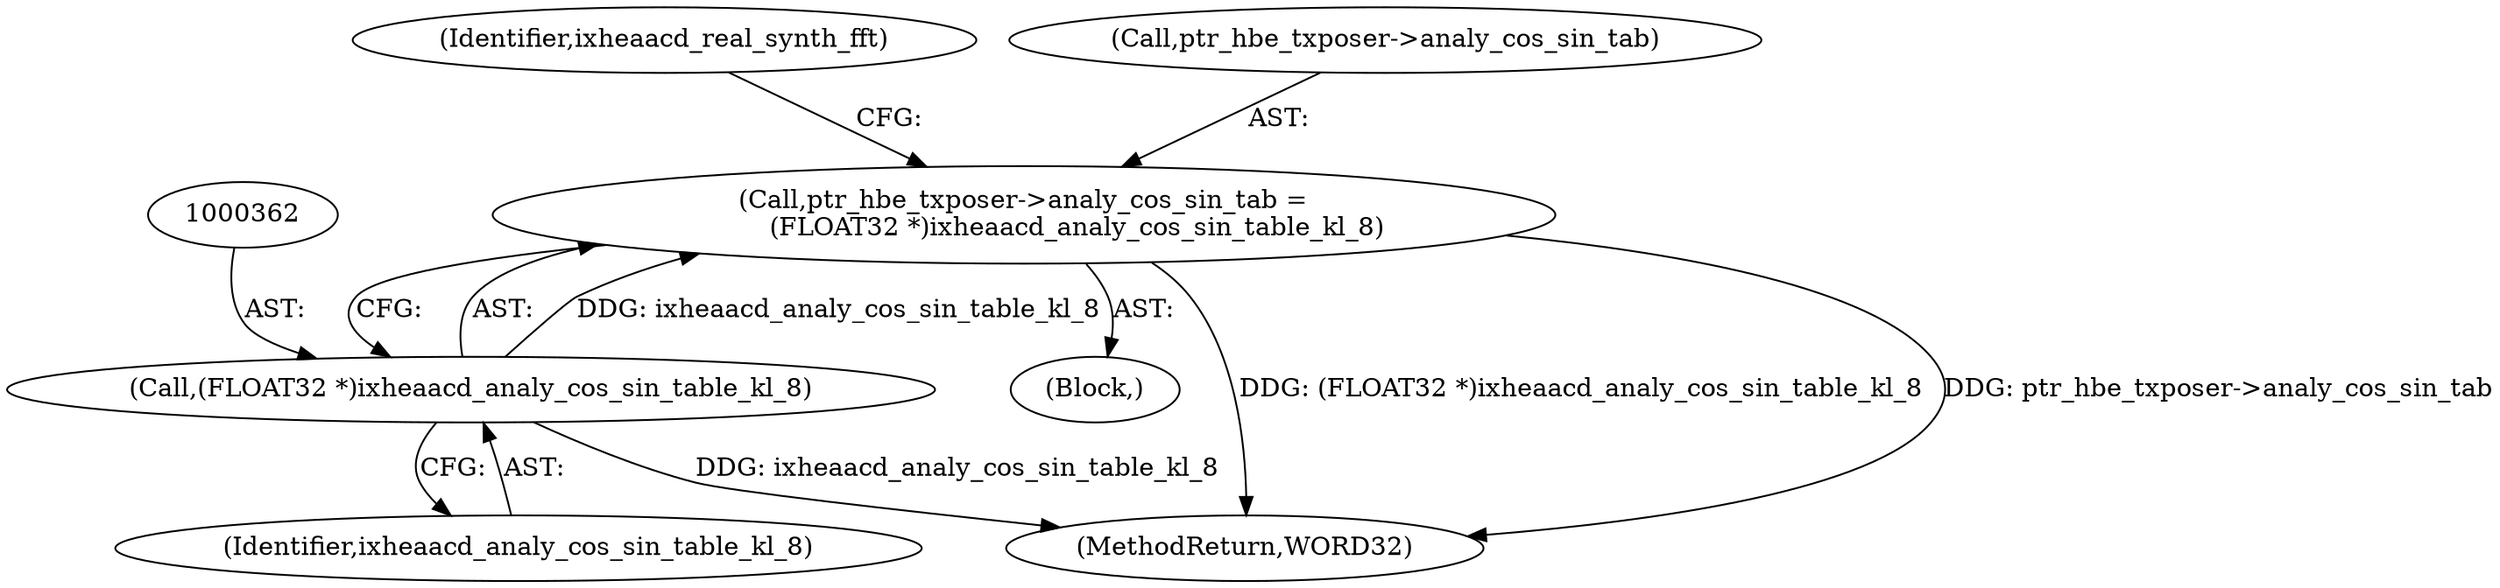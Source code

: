 digraph "0_Android_04e8cd58f075bec5892e369c8deebca9c67e855c_4@pointer" {
"1000357" [label="(Call,ptr_hbe_txposer->analy_cos_sin_tab =\n             (FLOAT32 *)ixheaacd_analy_cos_sin_table_kl_8)"];
"1000361" [label="(Call,(FLOAT32 *)ixheaacd_analy_cos_sin_table_kl_8)"];
"1000361" [label="(Call,(FLOAT32 *)ixheaacd_analy_cos_sin_table_kl_8)"];
"1000236" [label="(Block,)"];
"1000571" [label="(MethodReturn,WORD32)"];
"1000363" [label="(Identifier,ixheaacd_analy_cos_sin_table_kl_8)"];
"1000365" [label="(Identifier,ixheaacd_real_synth_fft)"];
"1000357" [label="(Call,ptr_hbe_txposer->analy_cos_sin_tab =\n             (FLOAT32 *)ixheaacd_analy_cos_sin_table_kl_8)"];
"1000358" [label="(Call,ptr_hbe_txposer->analy_cos_sin_tab)"];
"1000357" -> "1000236"  [label="AST: "];
"1000357" -> "1000361"  [label="CFG: "];
"1000358" -> "1000357"  [label="AST: "];
"1000361" -> "1000357"  [label="AST: "];
"1000365" -> "1000357"  [label="CFG: "];
"1000357" -> "1000571"  [label="DDG: (FLOAT32 *)ixheaacd_analy_cos_sin_table_kl_8"];
"1000357" -> "1000571"  [label="DDG: ptr_hbe_txposer->analy_cos_sin_tab"];
"1000361" -> "1000357"  [label="DDG: ixheaacd_analy_cos_sin_table_kl_8"];
"1000361" -> "1000363"  [label="CFG: "];
"1000362" -> "1000361"  [label="AST: "];
"1000363" -> "1000361"  [label="AST: "];
"1000361" -> "1000571"  [label="DDG: ixheaacd_analy_cos_sin_table_kl_8"];
}
